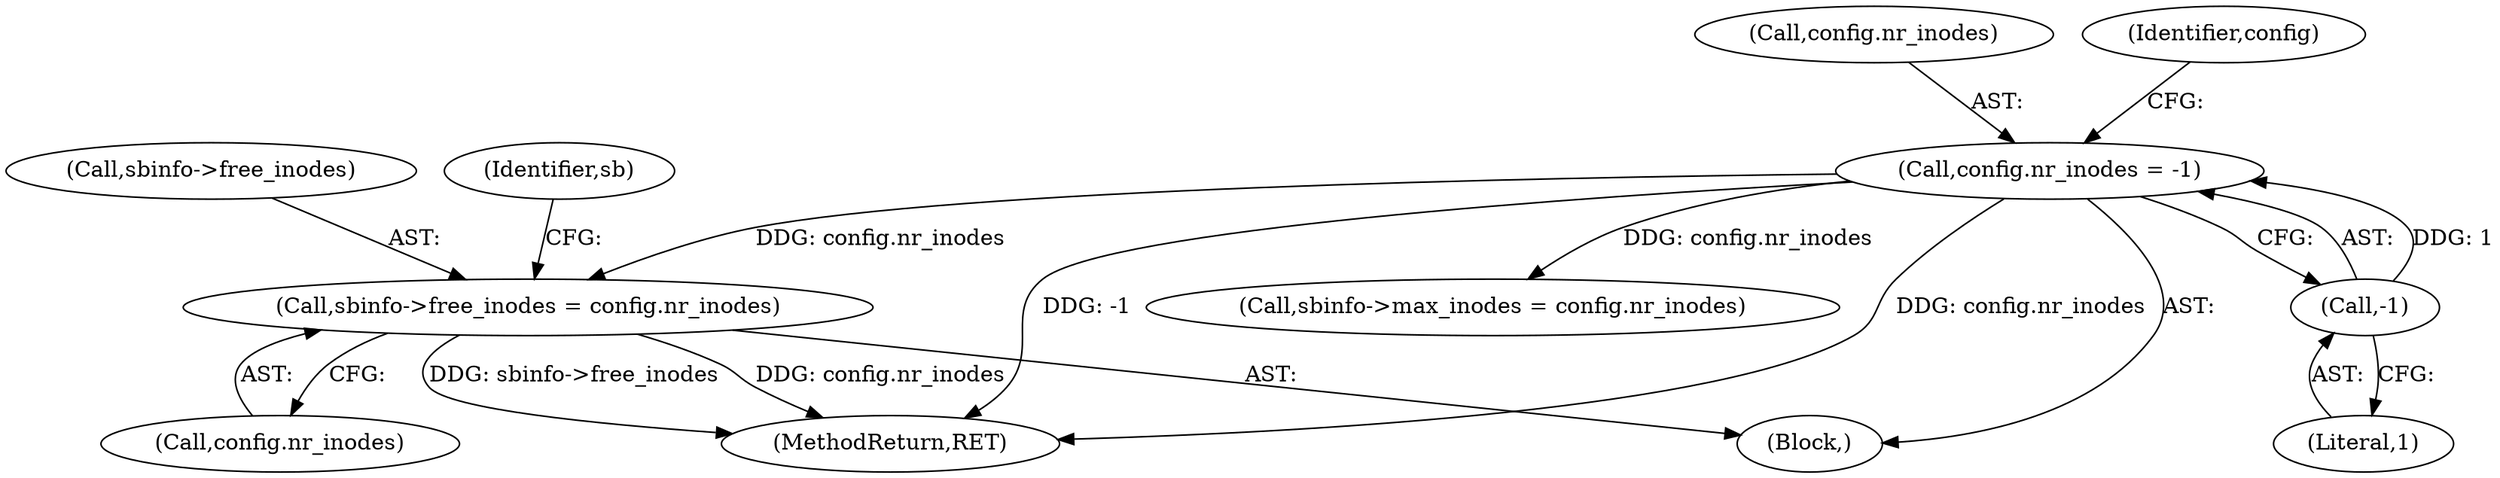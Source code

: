 digraph "0_linux_90481622d75715bfcb68501280a917dbfe516029_1@API" {
"1000208" [label="(Call,sbinfo->free_inodes = config.nr_inodes)"];
"1000121" [label="(Call,config.nr_inodes = -1)"];
"1000125" [label="(Call,-1)"];
"1000122" [label="(Call,config.nr_inodes)"];
"1000217" [label="(Identifier,sb)"];
"1000126" [label="(Literal,1)"];
"1000286" [label="(MethodReturn,RET)"];
"1000212" [label="(Call,config.nr_inodes)"];
"1000121" [label="(Call,config.nr_inodes = -1)"];
"1000129" [label="(Identifier,config)"];
"1000209" [label="(Call,sbinfo->free_inodes)"];
"1000125" [label="(Call,-1)"];
"1000106" [label="(Block,)"];
"1000201" [label="(Call,sbinfo->max_inodes = config.nr_inodes)"];
"1000208" [label="(Call,sbinfo->free_inodes = config.nr_inodes)"];
"1000208" -> "1000106"  [label="AST: "];
"1000208" -> "1000212"  [label="CFG: "];
"1000209" -> "1000208"  [label="AST: "];
"1000212" -> "1000208"  [label="AST: "];
"1000217" -> "1000208"  [label="CFG: "];
"1000208" -> "1000286"  [label="DDG: sbinfo->free_inodes"];
"1000208" -> "1000286"  [label="DDG: config.nr_inodes"];
"1000121" -> "1000208"  [label="DDG: config.nr_inodes"];
"1000121" -> "1000106"  [label="AST: "];
"1000121" -> "1000125"  [label="CFG: "];
"1000122" -> "1000121"  [label="AST: "];
"1000125" -> "1000121"  [label="AST: "];
"1000129" -> "1000121"  [label="CFG: "];
"1000121" -> "1000286"  [label="DDG: -1"];
"1000121" -> "1000286"  [label="DDG: config.nr_inodes"];
"1000125" -> "1000121"  [label="DDG: 1"];
"1000121" -> "1000201"  [label="DDG: config.nr_inodes"];
"1000125" -> "1000126"  [label="CFG: "];
"1000126" -> "1000125"  [label="AST: "];
}
